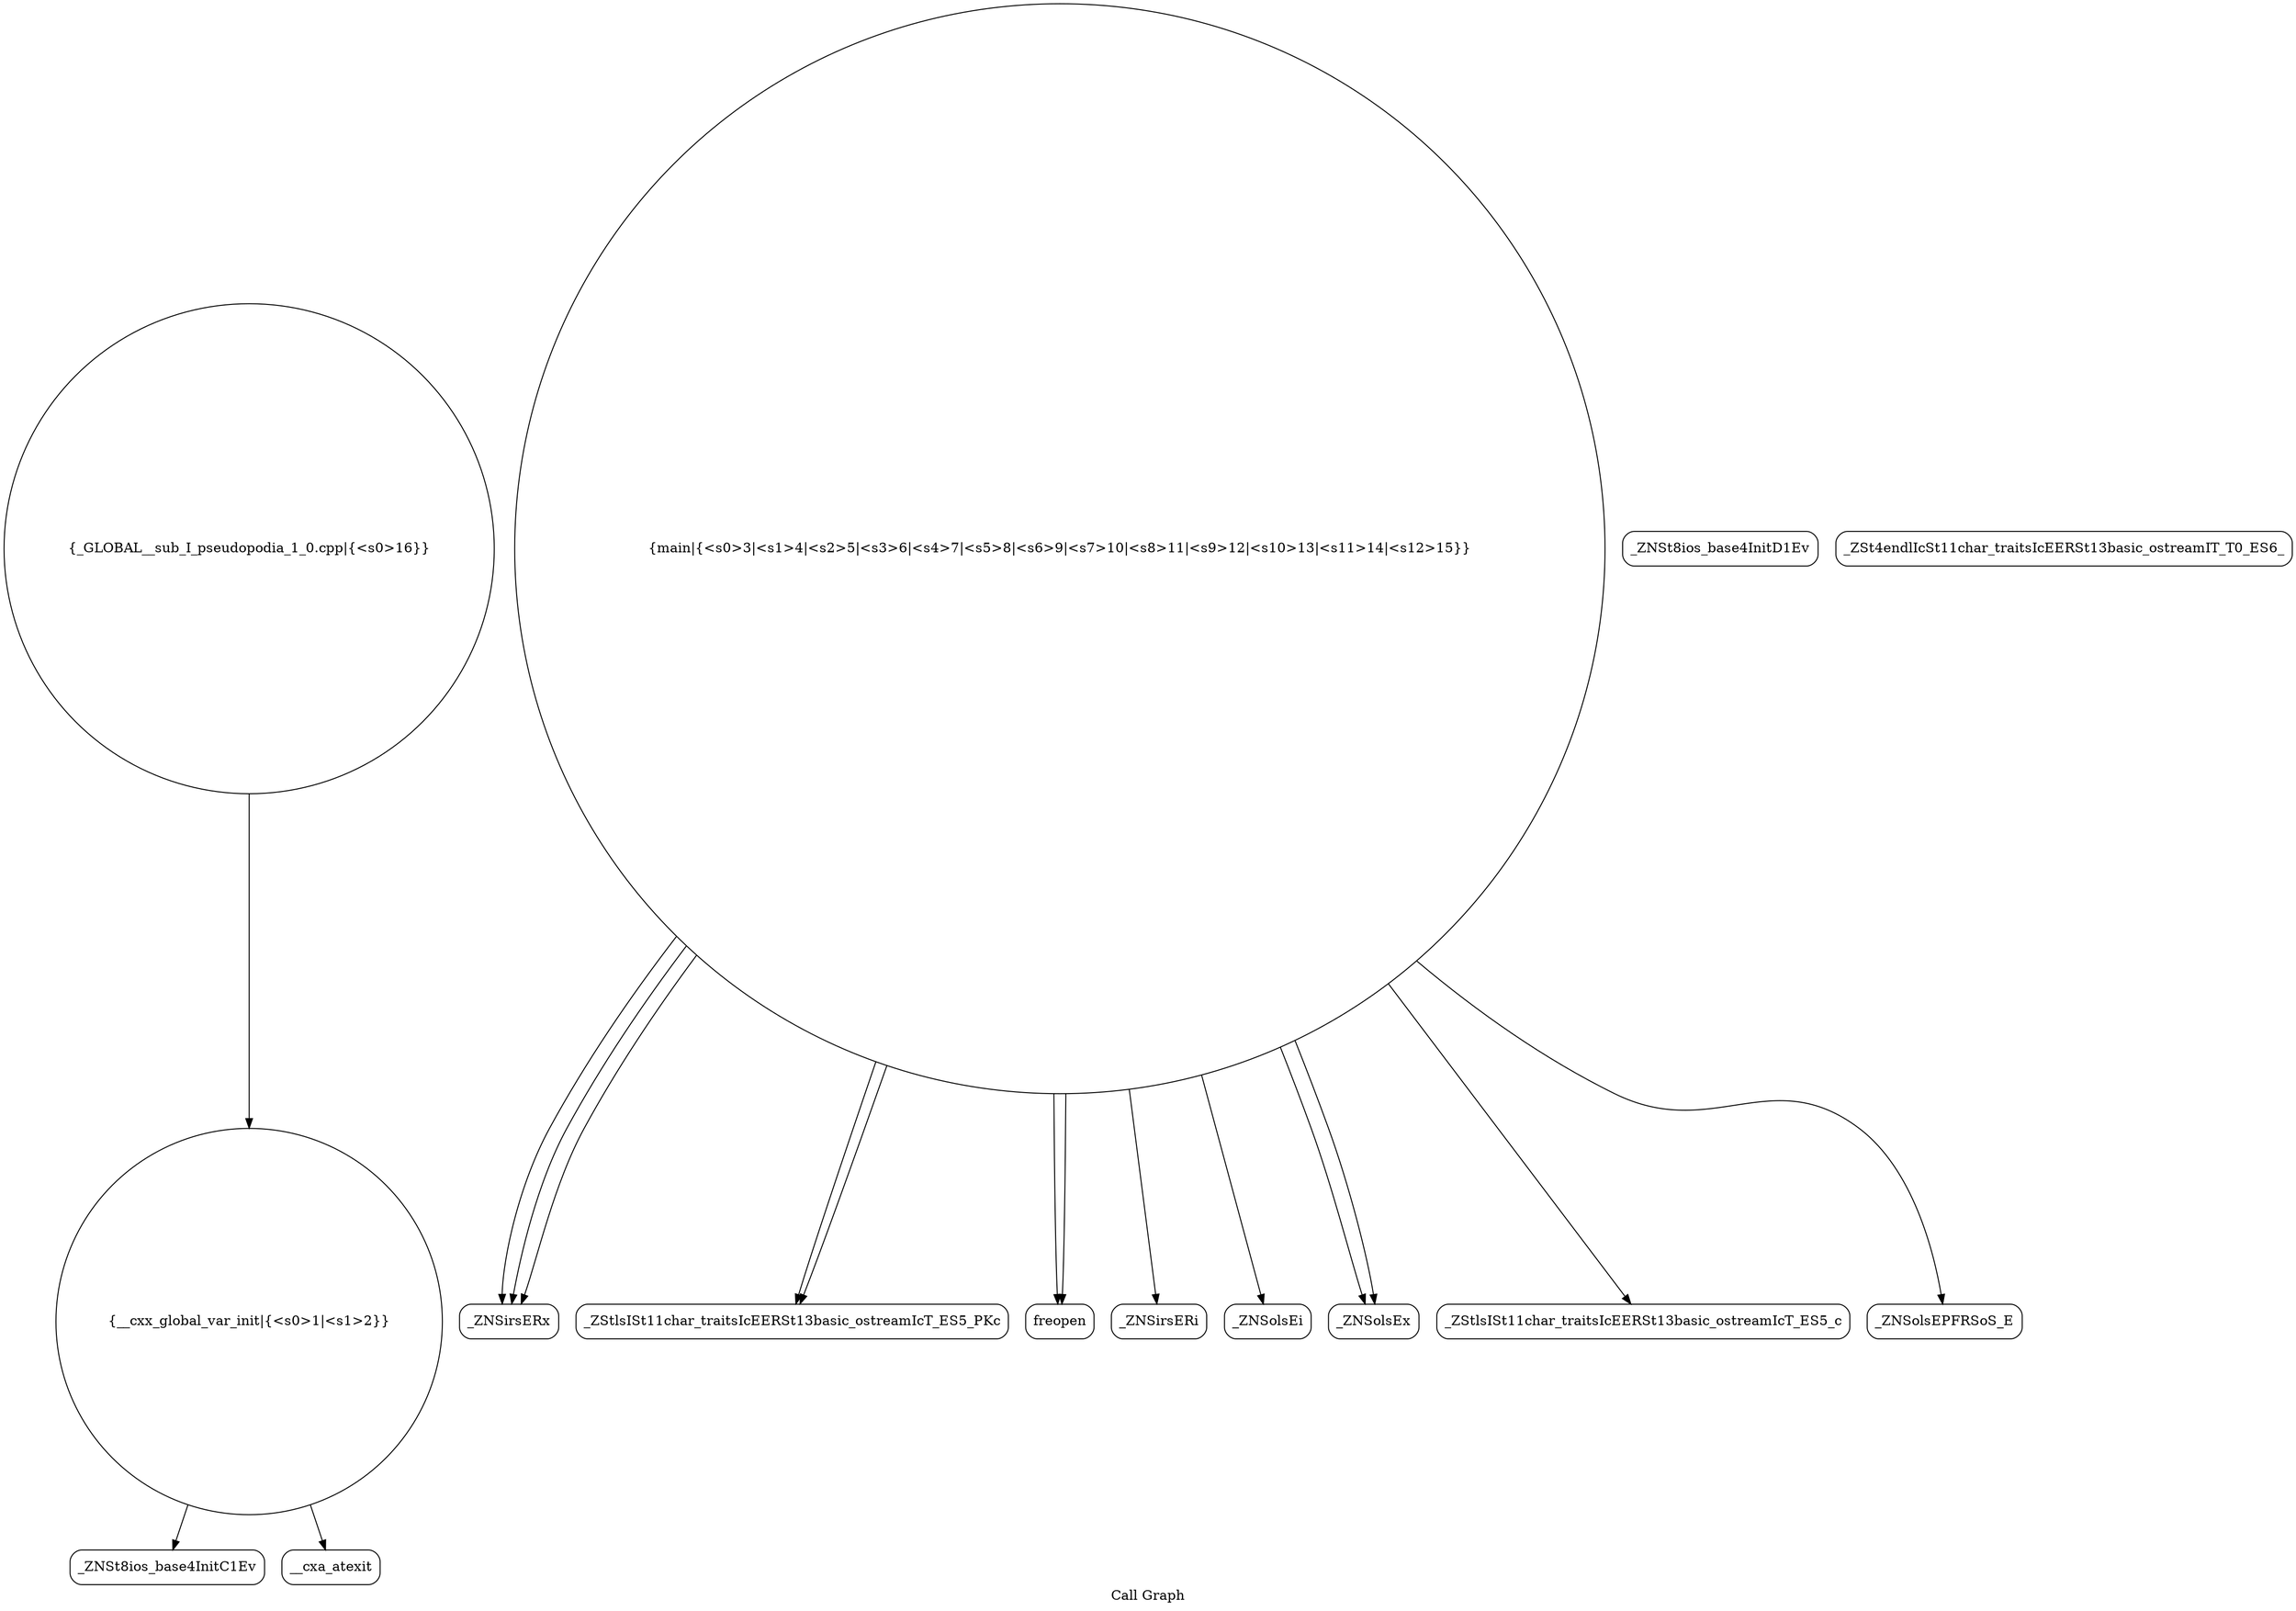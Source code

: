 digraph "Call Graph" {
	label="Call Graph";

	Node0x555d743ce3f0 [shape=record,shape=circle,label="{__cxx_global_var_init|{<s0>1|<s1>2}}"];
	Node0x555d743ce3f0:s0 -> Node0x555d743ce880[color=black];
	Node0x555d743ce3f0:s1 -> Node0x555d743ce980[color=black];
	Node0x555d743ceb80 [shape=record,shape=Mrecord,label="{_ZNSirsERx}"];
	Node0x555d743cef00 [shape=record,shape=circle,label="{_GLOBAL__sub_I_pseudopodia_1_0.cpp|{<s0>16}}"];
	Node0x555d743cef00:s0 -> Node0x555d743ce3f0[color=black];
	Node0x555d743ce900 [shape=record,shape=Mrecord,label="{_ZNSt8ios_base4InitD1Ev}"];
	Node0x555d743cec80 [shape=record,shape=Mrecord,label="{_ZStlsISt11char_traitsIcEERSt13basic_ostreamIcT_ES5_PKc}"];
	Node0x555d743cea00 [shape=record,shape=circle,label="{main|{<s0>3|<s1>4|<s2>5|<s3>6|<s4>7|<s5>8|<s6>9|<s7>10|<s8>11|<s9>12|<s10>13|<s11>14|<s12>15}}"];
	Node0x555d743cea00:s0 -> Node0x555d743cea80[color=black];
	Node0x555d743cea00:s1 -> Node0x555d743cea80[color=black];
	Node0x555d743cea00:s2 -> Node0x555d743ceb00[color=black];
	Node0x555d743cea00:s3 -> Node0x555d743ceb80[color=black];
	Node0x555d743cea00:s4 -> Node0x555d743ceb80[color=black];
	Node0x555d743cea00:s5 -> Node0x555d743ceb80[color=black];
	Node0x555d743cea00:s6 -> Node0x555d743cec80[color=black];
	Node0x555d743cea00:s7 -> Node0x555d743ced00[color=black];
	Node0x555d743cea00:s8 -> Node0x555d743cec80[color=black];
	Node0x555d743cea00:s9 -> Node0x555d743ced80[color=black];
	Node0x555d743cea00:s10 -> Node0x555d743cec00[color=black];
	Node0x555d743cea00:s11 -> Node0x555d743ced80[color=black];
	Node0x555d743cea00:s12 -> Node0x555d743cee00[color=black];
	Node0x555d743ced80 [shape=record,shape=Mrecord,label="{_ZNSolsEx}"];
	Node0x555d743ceb00 [shape=record,shape=Mrecord,label="{_ZNSirsERi}"];
	Node0x555d743cee80 [shape=record,shape=Mrecord,label="{_ZSt4endlIcSt11char_traitsIcEERSt13basic_ostreamIT_T0_ES6_}"];
	Node0x555d743ce880 [shape=record,shape=Mrecord,label="{_ZNSt8ios_base4InitC1Ev}"];
	Node0x555d743cec00 [shape=record,shape=Mrecord,label="{_ZStlsISt11char_traitsIcEERSt13basic_ostreamIcT_ES5_c}"];
	Node0x555d743ce980 [shape=record,shape=Mrecord,label="{__cxa_atexit}"];
	Node0x555d743ced00 [shape=record,shape=Mrecord,label="{_ZNSolsEi}"];
	Node0x555d743cea80 [shape=record,shape=Mrecord,label="{freopen}"];
	Node0x555d743cee00 [shape=record,shape=Mrecord,label="{_ZNSolsEPFRSoS_E}"];
}
